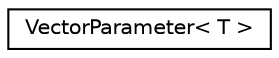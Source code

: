 digraph "Graphical Class Hierarchy"
{
 // LATEX_PDF_SIZE
  edge [fontname="Helvetica",fontsize="10",labelfontname="Helvetica",labelfontsize="10"];
  node [fontname="Helvetica",fontsize="10",shape=record];
  rankdir="LR";
  Node0 [label="VectorParameter\< T \>",height=0.2,width=0.4,color="black", fillcolor="white", style="filled",URL="$class_vector_parameter.html",tooltip="The VectorParameter class template is used to store a named paramater and its vector of values as a b..."];
}
